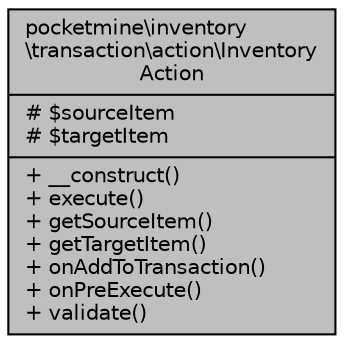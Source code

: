 digraph "pocketmine\inventory\transaction\action\InventoryAction"
{
 // INTERACTIVE_SVG=YES
 // LATEX_PDF_SIZE
  edge [fontname="Helvetica",fontsize="10",labelfontname="Helvetica",labelfontsize="10"];
  node [fontname="Helvetica",fontsize="10",shape=record];
  Node1 [label="{pocketmine\\inventory\l\\transaction\\action\\Inventory\lAction\n|# $sourceItem\l# $targetItem\l|+ __construct()\l+ execute()\l+ getSourceItem()\l+ getTargetItem()\l+ onAddToTransaction()\l+ onPreExecute()\l+ validate()\l}",height=0.2,width=0.4,color="black", fillcolor="grey75", style="filled", fontcolor="black",tooltip=" "];
}
